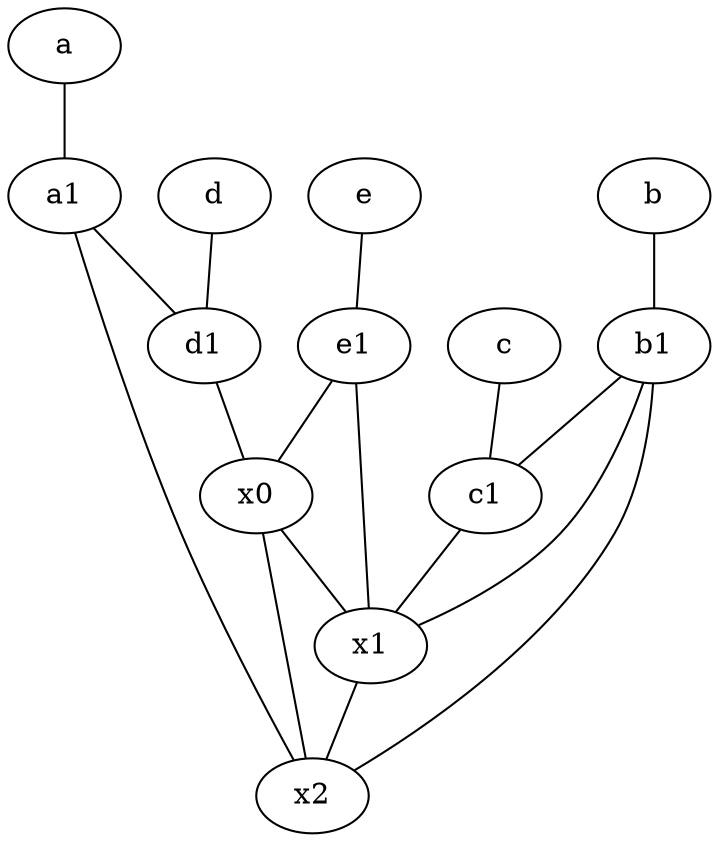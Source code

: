 graph {
	node [labelfontsize=50]
	d1 [labelfontsize=50 pos="3,5!"]
	b [labelfontsize=50 pos="10,4!"]
	x0 [labelfontsize=50]
	x1 [labelfontsize=50]
	c [labelfontsize=50 pos="4.5,2!"]
	a1 [labelfontsize=50 pos="8,3!"]
	b1 [labelfontsize=50 pos="9,4!"]
	a [labelfontsize=50 pos="8,2!"]
	c1 [labelfontsize=50 pos="4.5,3!"]
	e1 [labelfontsize=50 pos="7,7!"]
	d [labelfontsize=50 pos="2,5!"]
	x2 [labelfontsize=50]
	e [labelfontsize=50 pos="7,9!"]
	b1 -- x1
	e1 -- x0
	b1 -- x2
	b -- b1
	e1 -- x1
	a1 -- x2
	a1 -- d1
	d1 -- x0
	e -- e1
	b1 -- c1
	c1 -- x1
	x0 -- x2
	x1 -- x2
	d -- d1
	c -- c1
	x0 -- x1
	a -- a1
}
